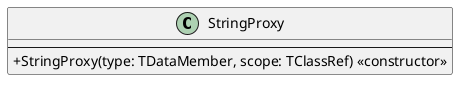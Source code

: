 @startuml

skinparam classAttributeIconSize 0
skinparam shadowing false

class StringProxy {
  --
  +StringProxy(type: TDataMember, scope: TClassRef) <<constructor>>
}

@enduml
